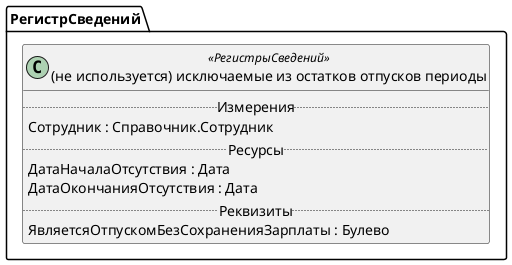 ﻿@startuml УдалитьИсключаемыеИзОстатковОтпусковПериоды
'!include templates.wsd
'..\include templates.wsd
class РегистрСведений.УдалитьИсключаемыеИзОстатковОтпусковПериоды as "(не используется) исключаемые из остатков отпусков периоды" <<РегистрыСведений>>
{
..Измерения..
Сотрудник : Справочник.Сотрудник
..Ресурсы..
ДатаНачалаОтсутствия : Дата
ДатаОкончанияОтсутствия : Дата
..Реквизиты..
ЯвляетсяОтпускомБезСохраненияЗарплаты : Булево
}
@enduml
